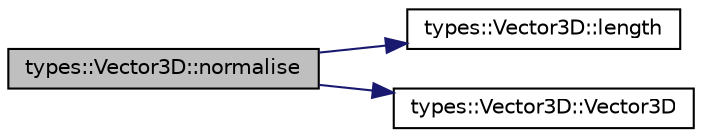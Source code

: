 digraph "types::Vector3D::normalise"
{
  edge [fontname="Helvetica",fontsize="10",labelfontname="Helvetica",labelfontsize="10"];
  node [fontname="Helvetica",fontsize="10",shape=record];
  rankdir="LR";
  Node1 [label="types::Vector3D::normalise",height=0.2,width=0.4,color="black", fillcolor="grey75", style="filled", fontcolor="black"];
  Node1 -> Node2 [color="midnightblue",fontsize="10",style="solid",fontname="Helvetica"];
  Node2 [label="types::Vector3D::length",height=0.2,width=0.4,color="black", fillcolor="white", style="filled",URL="$structtypes_1_1_vector3_d.html#a65bef5482d7d9c99a6e5b0f4bde68b08",tooltip="Gets the length of the vector. "];
  Node1 -> Node3 [color="midnightblue",fontsize="10",style="solid",fontname="Helvetica"];
  Node3 [label="types::Vector3D::Vector3D",height=0.2,width=0.4,color="black", fillcolor="white", style="filled",URL="$structtypes_1_1_vector3_d.html#a72a49411a6d9096033e8cfca88849ffe"];
}
